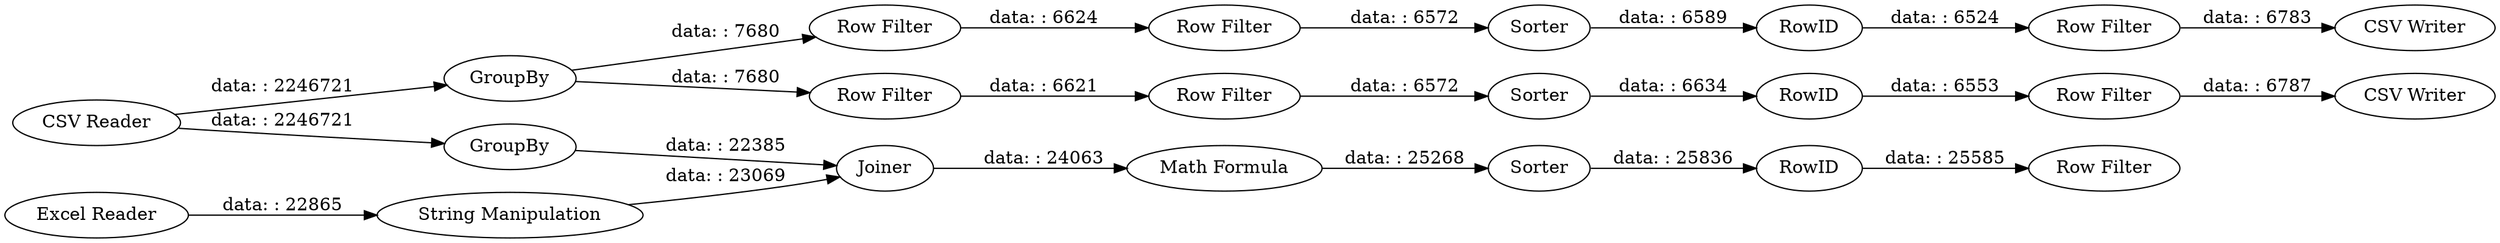 digraph {
	"-7102046492305179899_21" [label=Sorter]
	"-7102046492305179899_20" [label="Math Formula"]
	"-7102046492305179899_18" [label=GroupBy]
	"-7102046492305179899_14" [label=RowID]
	"-7102046492305179899_9" [label="Row Filter"]
	"-7102046492305179899_7" [label="Row Filter"]
	"-7102046492305179899_10" [label="CSV Writer"]
	"-7102046492305179899_12" [label="Row Filter"]
	"-7102046492305179899_15" [label="Row Filter"]
	"-7102046492305179899_11" [label="Row Filter"]
	"-7102046492305179899_6" [label=Sorter]
	"-7102046492305179899_16" [label="CSV Writer"]
	"-7102046492305179899_5" [label="Row Filter"]
	"-7102046492305179899_13" [label=Sorter]
	"-7102046492305179899_1" [label="CSV Reader"]
	"-7102046492305179899_22" [label="Row Filter"]
	"-7102046492305179899_8" [label=RowID]
	"-7102046492305179899_23" [label=RowID]
	"-7102046492305179899_3" [label=GroupBy]
	"-7102046492305179899_19" [label=Joiner]
	"-7102046492305179899_17" [label="String Manipulation"]
	"-7102046492305179899_2" [label="Excel Reader"]
	"-7102046492305179899_8" -> "-7102046492305179899_9" [label="data: : 6553"]
	"-7102046492305179899_15" -> "-7102046492305179899_16" [label="data: : 6783"]
	"-7102046492305179899_7" -> "-7102046492305179899_6" [label="data: : 6572"]
	"-7102046492305179899_12" -> "-7102046492305179899_13" [label="data: : 6572"]
	"-7102046492305179899_6" -> "-7102046492305179899_8" [label="data: : 6634"]
	"-7102046492305179899_20" -> "-7102046492305179899_21" [label="data: : 25268"]
	"-7102046492305179899_23" -> "-7102046492305179899_22" [label="data: : 25585"]
	"-7102046492305179899_1" -> "-7102046492305179899_18" [label="data: : 2246721"]
	"-7102046492305179899_13" -> "-7102046492305179899_14" [label="data: : 6589"]
	"-7102046492305179899_2" -> "-7102046492305179899_17" [label="data: : 22865"]
	"-7102046492305179899_9" -> "-7102046492305179899_10" [label="data: : 6787"]
	"-7102046492305179899_21" -> "-7102046492305179899_23" [label="data: : 25836"]
	"-7102046492305179899_17" -> "-7102046492305179899_19" [label="data: : 23069"]
	"-7102046492305179899_3" -> "-7102046492305179899_11" [label="data: : 7680"]
	"-7102046492305179899_1" -> "-7102046492305179899_3" [label="data: : 2246721"]
	"-7102046492305179899_14" -> "-7102046492305179899_15" [label="data: : 6524"]
	"-7102046492305179899_5" -> "-7102046492305179899_7" [label="data: : 6621"]
	"-7102046492305179899_19" -> "-7102046492305179899_20" [label="data: : 24063"]
	"-7102046492305179899_18" -> "-7102046492305179899_19" [label="data: : 22385"]
	"-7102046492305179899_11" -> "-7102046492305179899_12" [label="data: : 6624"]
	"-7102046492305179899_3" -> "-7102046492305179899_5" [label="data: : 7680"]
	rankdir=LR
}
